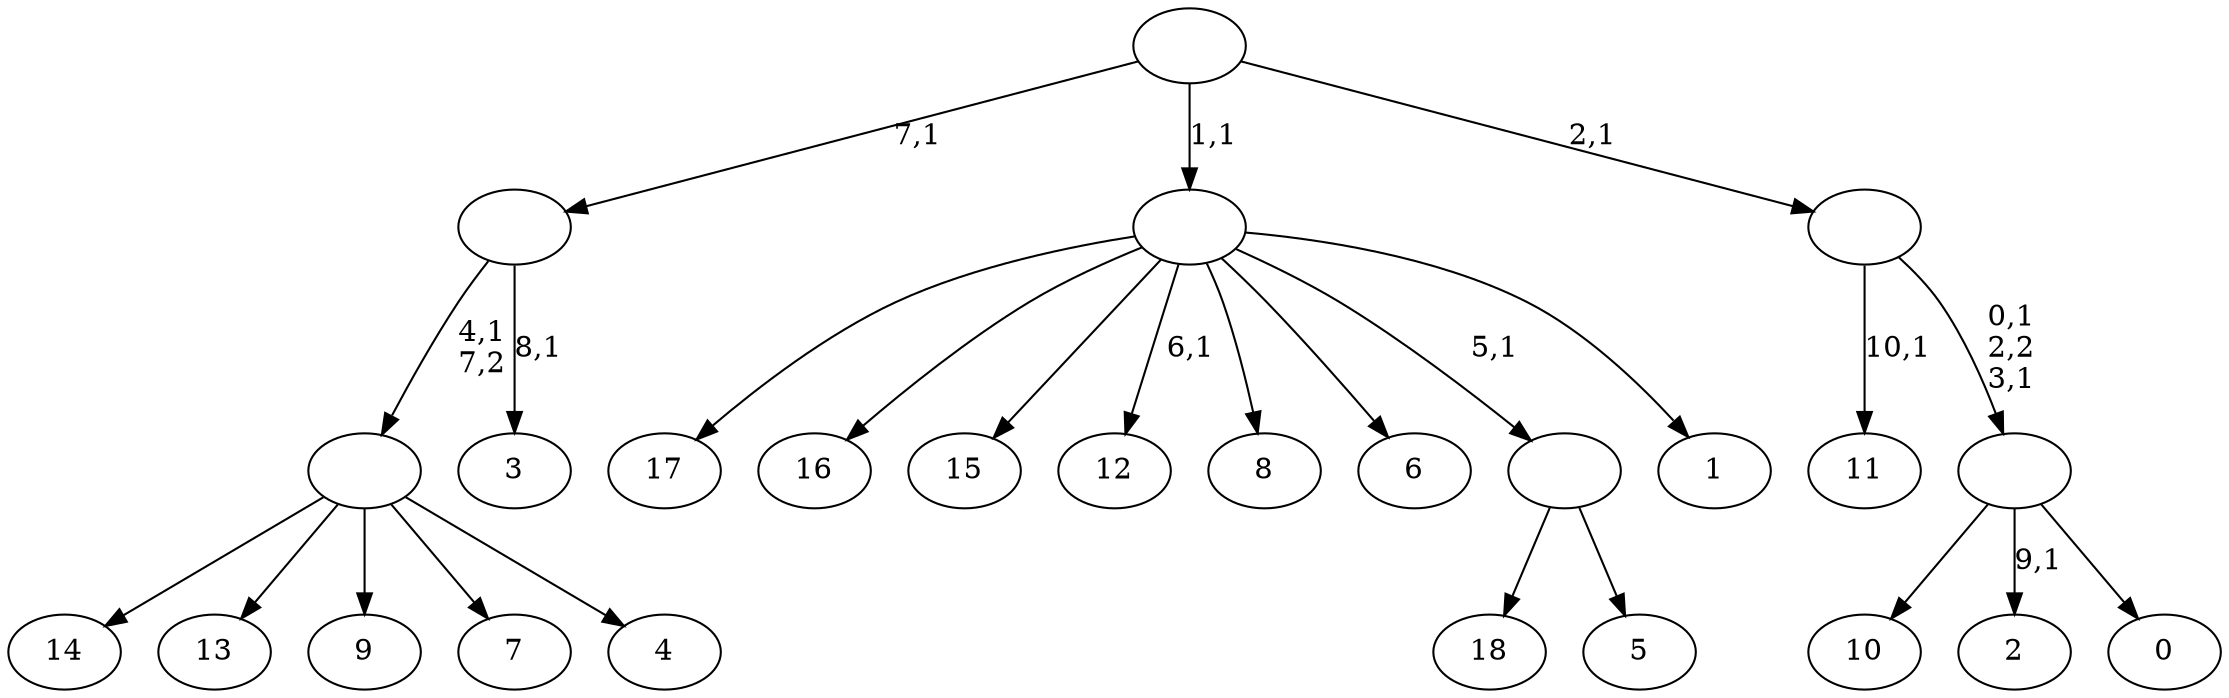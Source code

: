 digraph T {
	30 [label="18"]
	29 [label="17"]
	28 [label="16"]
	27 [label="15"]
	26 [label="14"]
	25 [label="13"]
	24 [label="12"]
	22 [label="11"]
	20 [label="10"]
	19 [label="9"]
	18 [label="8"]
	17 [label="7"]
	16 [label="6"]
	15 [label="5"]
	14 [label=""]
	13 [label="4"]
	12 [label=""]
	11 [label="3"]
	9 [label=""]
	8 [label="2"]
	6 [label="1"]
	5 [label=""]
	4 [label="0"]
	3 [label=""]
	1 [label=""]
	0 [label=""]
	14 -> 30 [label=""]
	14 -> 15 [label=""]
	12 -> 26 [label=""]
	12 -> 25 [label=""]
	12 -> 19 [label=""]
	12 -> 17 [label=""]
	12 -> 13 [label=""]
	9 -> 11 [label="8,1"]
	9 -> 12 [label="4,1\n7,2"]
	5 -> 24 [label="6,1"]
	5 -> 29 [label=""]
	5 -> 28 [label=""]
	5 -> 27 [label=""]
	5 -> 18 [label=""]
	5 -> 16 [label=""]
	5 -> 14 [label="5,1"]
	5 -> 6 [label=""]
	3 -> 8 [label="9,1"]
	3 -> 20 [label=""]
	3 -> 4 [label=""]
	1 -> 3 [label="0,1\n2,2\n3,1"]
	1 -> 22 [label="10,1"]
	0 -> 9 [label="7,1"]
	0 -> 5 [label="1,1"]
	0 -> 1 [label="2,1"]
}
